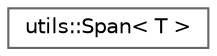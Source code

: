 digraph "Graphical Class Hierarchy"
{
 // LATEX_PDF_SIZE
  bgcolor="transparent";
  edge [fontname=Helvetica,fontsize=10,labelfontname=Helvetica,labelfontsize=10];
  node [fontname=Helvetica,fontsize=10,shape=box,height=0.2,width=0.4];
  rankdir="LR";
  Node0 [id="Node000000",label="utils::Span\< T \>",height=0.2,width=0.4,color="grey40", fillcolor="white", style="filled",URL="$classutils_1_1_span.html",tooltip="Non-owning view over a contiguous sequence of objects."];
}
